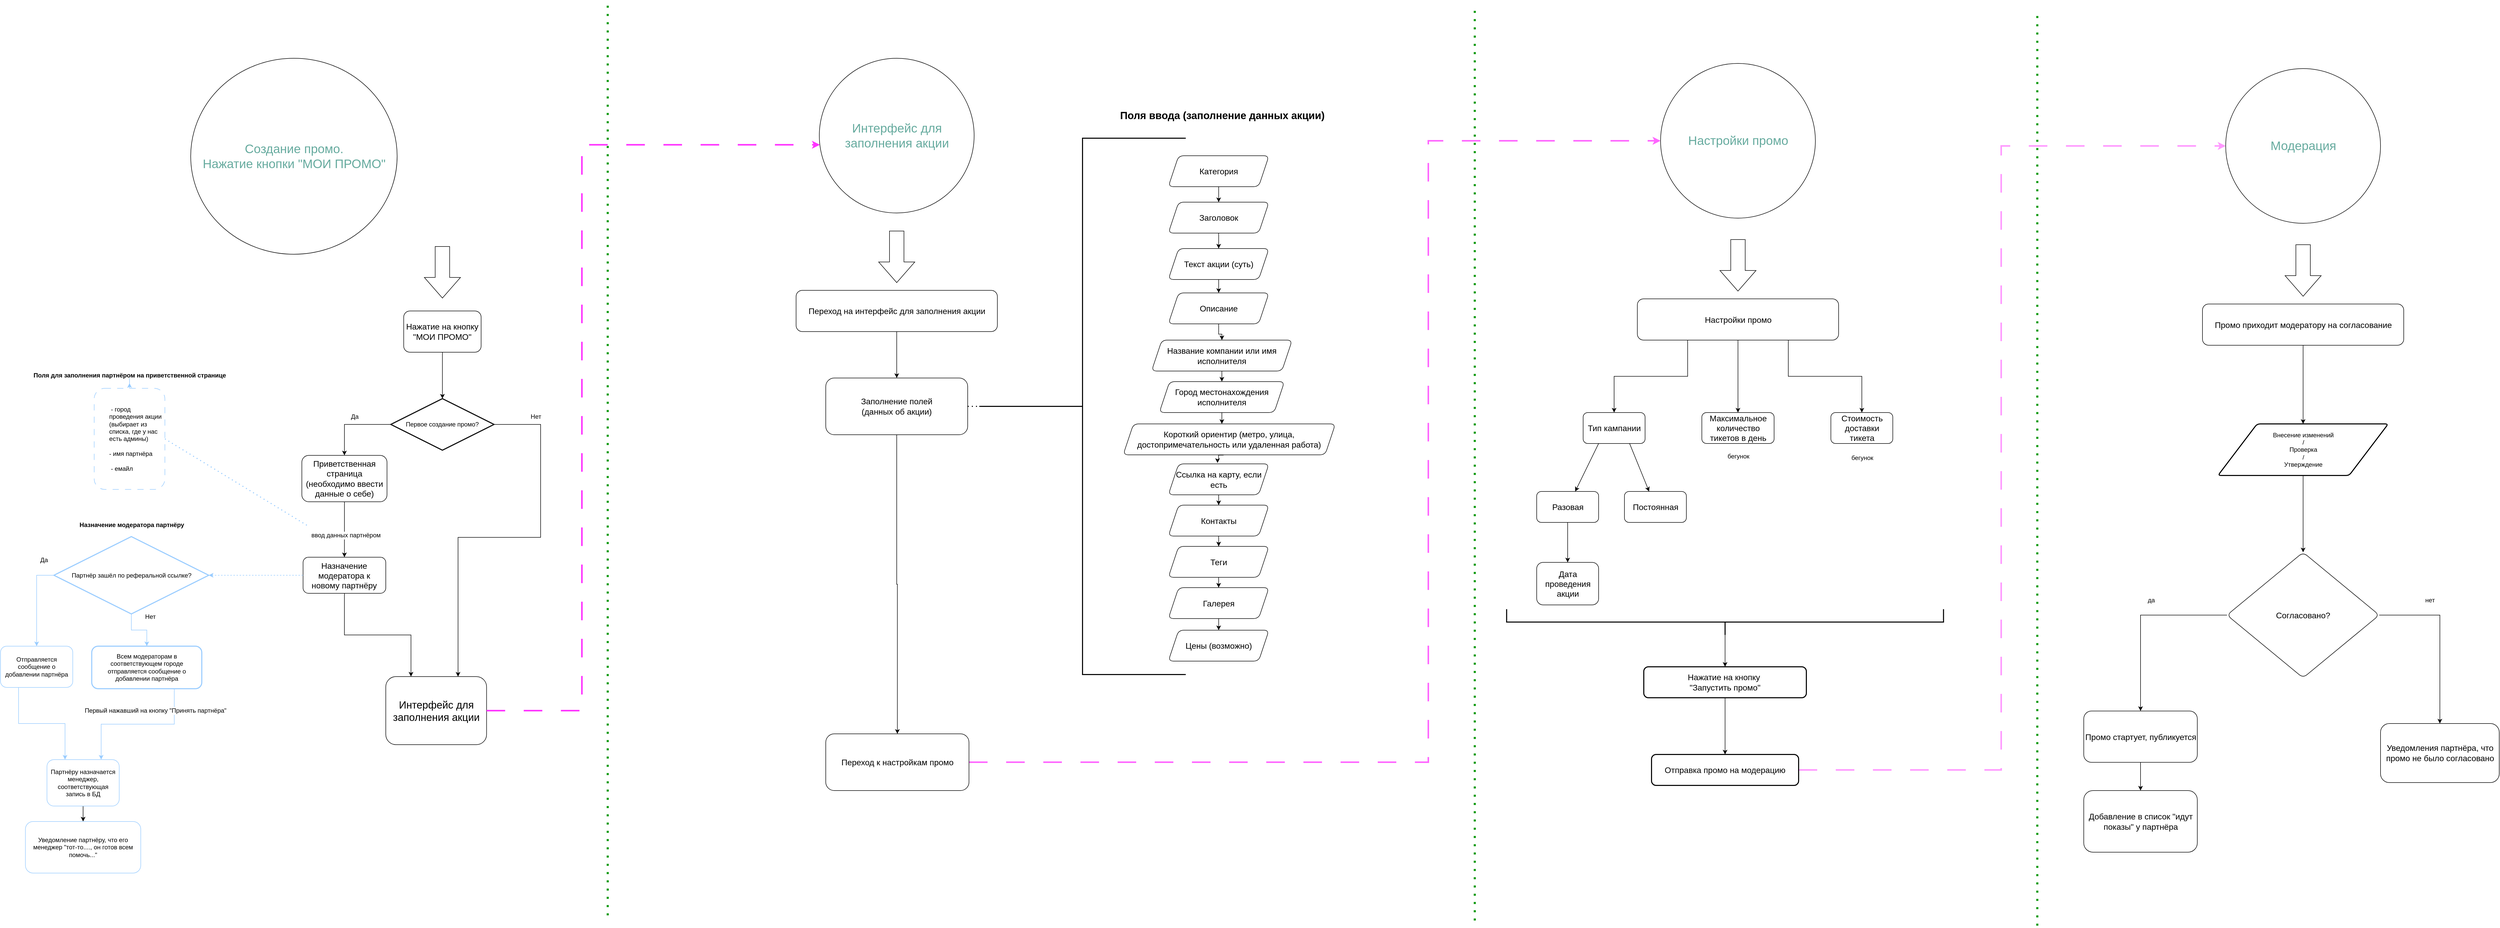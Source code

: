 <mxfile version="22.1.11" type="github">
  <diagram name="Page-1" id="97916047-d0de-89f5-080d-49f4d83e522f">
    <mxGraphModel dx="8296" dy="4424" grid="1" gridSize="10" guides="1" tooltips="1" connect="1" arrows="1" fold="1" page="1" pageScale="1.5" pageWidth="2336" pageHeight="1654" background="none" math="0" shadow="0">
      <root>
        <mxCell id="0" />
        <mxCell id="1" parent="0" />
        <mxCell id="vXLQaoK03CL5f1c-ASwQ-62" value="Нажатие на кнопку &lt;br&gt;&quot;МОИ ПРОМО&quot;" style="rounded=1;whiteSpace=wrap;html=1;fontSize=16;labelBackgroundColor=none;" vertex="1" parent="1">
          <mxGeometry x="1561.22" y="730" width="150" height="80" as="geometry" />
        </mxCell>
        <mxCell id="vXLQaoK03CL5f1c-ASwQ-68" style="edgeStyle=orthogonalEdgeStyle;rounded=0;orthogonalLoop=1;jettySize=auto;html=1;exitX=1;exitY=0.5;exitDx=0;exitDy=0;exitPerimeter=0;entryX=0.718;entryY=0.001;entryDx=0;entryDy=0;entryPerimeter=0;" edge="1" parent="1" source="vXLQaoK03CL5f1c-ASwQ-66" target="vXLQaoK03CL5f1c-ASwQ-104">
          <mxGeometry relative="1" as="geometry">
            <mxPoint x="1676.5" y="1360" as="targetPoint" />
            <mxPoint x="1756.5" y="980" as="sourcePoint" />
            <Array as="points">
              <mxPoint x="1826.5" y="950" />
              <mxPoint x="1826.5" y="1169" />
              <mxPoint x="1666.5" y="1169" />
              <mxPoint x="1666.5" y="1439" />
            </Array>
          </mxGeometry>
        </mxCell>
        <mxCell id="vXLQaoK03CL5f1c-ASwQ-69" style="edgeStyle=orthogonalEdgeStyle;rounded=0;orthogonalLoop=1;jettySize=auto;html=1;exitX=0;exitY=0.5;exitDx=0;exitDy=0;exitPerimeter=0;entryX=0.5;entryY=0;entryDx=0;entryDy=0;" edge="1" parent="1" source="vXLQaoK03CL5f1c-ASwQ-66" target="vXLQaoK03CL5f1c-ASwQ-73">
          <mxGeometry relative="1" as="geometry">
            <mxPoint x="1446.22" y="1120" as="targetPoint" />
          </mxGeometry>
        </mxCell>
        <mxCell id="vXLQaoK03CL5f1c-ASwQ-66" value="Первое создание промо?" style="strokeWidth=2;html=1;shape=mxgraph.flowchart.decision;whiteSpace=wrap;" vertex="1" parent="1">
          <mxGeometry x="1536.22" y="900" width="200" height="100" as="geometry" />
        </mxCell>
        <mxCell id="vXLQaoK03CL5f1c-ASwQ-67" style="edgeStyle=orthogonalEdgeStyle;rounded=0;orthogonalLoop=1;jettySize=auto;html=1;exitX=0.5;exitY=1;exitDx=0;exitDy=0;entryX=0.5;entryY=0;entryDx=0;entryDy=0;entryPerimeter=0;" edge="1" parent="1" source="vXLQaoK03CL5f1c-ASwQ-62" target="vXLQaoK03CL5f1c-ASwQ-66">
          <mxGeometry relative="1" as="geometry" />
        </mxCell>
        <mxCell id="vXLQaoK03CL5f1c-ASwQ-71" value="Да" style="text;html=1;align=center;verticalAlign=middle;resizable=0;points=[];autosize=1;strokeColor=none;fillColor=none;" vertex="1" parent="1">
          <mxGeometry x="1446.22" y="920" width="40" height="30" as="geometry" />
        </mxCell>
        <mxCell id="vXLQaoK03CL5f1c-ASwQ-72" value="Нет" style="text;html=1;align=center;verticalAlign=middle;resizable=0;points=[];autosize=1;strokeColor=none;fillColor=none;" vertex="1" parent="1">
          <mxGeometry x="1796.5" y="920" width="40" height="30" as="geometry" />
        </mxCell>
        <mxCell id="vXLQaoK03CL5f1c-ASwQ-80" value="" style="edgeStyle=orthogonalEdgeStyle;rounded=0;orthogonalLoop=1;jettySize=auto;html=1;" edge="1" parent="1" source="vXLQaoK03CL5f1c-ASwQ-73" target="vXLQaoK03CL5f1c-ASwQ-79">
          <mxGeometry relative="1" as="geometry" />
        </mxCell>
        <mxCell id="vXLQaoK03CL5f1c-ASwQ-73" value="Приветственная страница (необходимо ввести данные о себе)" style="rounded=1;whiteSpace=wrap;html=1;fontSize=16;" vertex="1" parent="1">
          <mxGeometry x="1363.86" y="1010" width="165" height="90" as="geometry" />
        </mxCell>
        <mxCell id="vXLQaoK03CL5f1c-ASwQ-75" value="Создание промо. &lt;br&gt;Нажатие кнопки &quot;МОИ ПРОМО&quot;" style="ellipse;whiteSpace=wrap;html=1;fontSize=24;fontColor=#67AB9F;" vertex="1" parent="1">
          <mxGeometry x="1148.5" y="240" width="400" height="380" as="geometry" />
        </mxCell>
        <mxCell id="vXLQaoK03CL5f1c-ASwQ-76" value="" style="endArrow=none;dashed=1;html=1;dashPattern=1 3;strokeWidth=2;rounded=0;exitX=1;exitY=0.5;exitDx=0;exitDy=0;strokeColor=#99CCFF;fontSize=12;entryX=0.051;entryY=-0.077;entryDx=0;entryDy=0;entryPerimeter=0;" edge="1" parent="1" source="vXLQaoK03CL5f1c-ASwQ-77" target="vXLQaoK03CL5f1c-ASwQ-102">
          <mxGeometry width="50" height="50" relative="1" as="geometry">
            <mxPoint x="1116.5" y="1165" as="sourcePoint" />
            <mxPoint x="1446.5" y="1170" as="targetPoint" />
          </mxGeometry>
        </mxCell>
        <mxCell id="vXLQaoK03CL5f1c-ASwQ-82" style="edgeStyle=orthogonalEdgeStyle;rounded=0;orthogonalLoop=1;jettySize=auto;html=1;exitX=0.5;exitY=0;exitDx=0;exitDy=0;strokeColor=#99CCFF;fontSize=12;" edge="1" parent="1" source="vXLQaoK03CL5f1c-ASwQ-77" target="vXLQaoK03CL5f1c-ASwQ-78">
          <mxGeometry relative="1" as="geometry" />
        </mxCell>
        <mxCell id="vXLQaoK03CL5f1c-ASwQ-77" value="&lt;div style=&quot;font-size: 12px;&quot;&gt;&lt;span style=&quot;white-space: pre; font-size: 12px;&quot;&gt;&#x9;&lt;/span&gt;&amp;nbsp;⁃ город &lt;span style=&quot;white-space: pre; font-size: 12px;&quot;&gt;&#x9;&lt;/span&gt;проведения акции &lt;span style=&quot;white-space: pre; font-size: 12px;&quot;&gt;&#x9;&lt;/span&gt;(выбирает из &lt;span style=&quot;white-space: pre; font-size: 12px;&quot;&gt;&#x9;&lt;/span&gt;списка, где у нас &lt;span style=&quot;white-space: pre; font-size: 12px;&quot;&gt;&#x9;&lt;/span&gt;есть админы)&lt;br style=&quot;font-size: 12px;&quot;&gt;&lt;br style=&quot;font-size: 12px;&quot;&gt;&lt;/div&gt;&lt;div style=&quot;font-size: 12px;&quot;&gt;&amp;nbsp;&lt;span style=&quot;white-space: pre; font-size: 12px;&quot;&gt;&#x9;&lt;/span&gt;⁃ имя партнёра&amp;nbsp;&lt;/div&gt;&lt;div style=&quot;font-size: 12px;&quot;&gt;&lt;br style=&quot;font-size: 12px;&quot;&gt;&lt;span style=&quot;white-space: pre; font-size: 12px;&quot;&gt;&#x9;&lt;/span&gt;&amp;nbsp;⁃ емайл&lt;/div&gt;" style="rounded=1;whiteSpace=wrap;html=1;dashed=1;dashPattern=12 12;align=left;strokeColor=#99CCFF;fontSize=12;" vertex="1" parent="1">
          <mxGeometry x="961.5" y="880" width="137" height="196" as="geometry" />
        </mxCell>
        <mxCell id="vXLQaoK03CL5f1c-ASwQ-78" value="Поля для заполнения партнёром на приветственной странице" style="text;html=1;align=center;verticalAlign=middle;resizable=0;points=[];autosize=1;strokeColor=none;fillColor=none;fontStyle=1;fontSize=12;" vertex="1" parent="1">
          <mxGeometry x="830" y="840" width="400" height="30" as="geometry" />
        </mxCell>
        <mxCell id="vXLQaoK03CL5f1c-ASwQ-105" value="" style="edgeStyle=orthogonalEdgeStyle;rounded=0;orthogonalLoop=1;jettySize=auto;html=1;entryX=0.25;entryY=0;entryDx=0;entryDy=0;" edge="1" parent="1" source="vXLQaoK03CL5f1c-ASwQ-79" target="vXLQaoK03CL5f1c-ASwQ-104">
          <mxGeometry relative="1" as="geometry" />
        </mxCell>
        <mxCell id="vXLQaoK03CL5f1c-ASwQ-79" value="Назначение модератора к новому партнёру" style="whiteSpace=wrap;html=1;fontSize=16;rounded=1;" vertex="1" parent="1">
          <mxGeometry x="1366.22" y="1207.5" width="160.28" height="70" as="geometry" />
        </mxCell>
        <mxCell id="vXLQaoK03CL5f1c-ASwQ-89" value="" style="edgeStyle=orthogonalEdgeStyle;rounded=0;orthogonalLoop=1;jettySize=auto;html=1;labelBorderColor=none;strokeColor=#99CCFF;fontSize=12;" edge="1" parent="1" source="vXLQaoK03CL5f1c-ASwQ-84" target="vXLQaoK03CL5f1c-ASwQ-88">
          <mxGeometry relative="1" as="geometry" />
        </mxCell>
        <mxCell id="vXLQaoK03CL5f1c-ASwQ-92" style="edgeStyle=orthogonalEdgeStyle;rounded=0;orthogonalLoop=1;jettySize=auto;html=1;exitX=0;exitY=0.5;exitDx=0;exitDy=0;exitPerimeter=0;labelBorderColor=none;strokeColor=#99CCFF;fontSize=12;" edge="1" parent="1" source="vXLQaoK03CL5f1c-ASwQ-84" target="vXLQaoK03CL5f1c-ASwQ-93">
          <mxGeometry relative="1" as="geometry">
            <mxPoint x="830.0" y="1380" as="targetPoint" />
          </mxGeometry>
        </mxCell>
        <mxCell id="vXLQaoK03CL5f1c-ASwQ-84" value="Партнёр зашёл по реферальной ссылке?" style="strokeWidth=2;html=1;shape=mxgraph.flowchart.decision;whiteSpace=wrap;labelBorderColor=none;strokeColor=#99CCFF;fontSize=12;" vertex="1" parent="1">
          <mxGeometry x="883.5" y="1167.5" width="300" height="150" as="geometry" />
        </mxCell>
        <mxCell id="vXLQaoK03CL5f1c-ASwQ-87" style="edgeStyle=orthogonalEdgeStyle;rounded=0;orthogonalLoop=1;jettySize=auto;html=1;exitX=0;exitY=0.5;exitDx=0;exitDy=0;entryX=1;entryY=0.5;entryDx=0;entryDy=0;entryPerimeter=0;dashed=1;strokeColor=#99CCFF;fontSize=12;" edge="1" parent="1" source="vXLQaoK03CL5f1c-ASwQ-79" target="vXLQaoK03CL5f1c-ASwQ-84">
          <mxGeometry relative="1" as="geometry" />
        </mxCell>
        <mxCell id="vXLQaoK03CL5f1c-ASwQ-96" style="edgeStyle=orthogonalEdgeStyle;rounded=0;orthogonalLoop=1;jettySize=auto;html=1;exitX=0.75;exitY=1;exitDx=0;exitDy=0;entryX=0.75;entryY=0;entryDx=0;entryDy=0;labelBorderColor=none;strokeColor=#99CCFF;fontSize=12;" edge="1" parent="1" source="vXLQaoK03CL5f1c-ASwQ-88" target="vXLQaoK03CL5f1c-ASwQ-98">
          <mxGeometry relative="1" as="geometry">
            <mxPoint x="960" y="1640" as="targetPoint" />
          </mxGeometry>
        </mxCell>
        <mxCell id="vXLQaoK03CL5f1c-ASwQ-88" value="Всем модераторам в соответствующем городе отправляется сообщение о добавлении партнёра" style="rounded=1;whiteSpace=wrap;html=1;strokeWidth=2;labelBorderColor=none;strokeColor=#99CCFF;fontSize=12;" vertex="1" parent="1">
          <mxGeometry x="956.75" y="1380" width="213.25" height="82.5" as="geometry" />
        </mxCell>
        <mxCell id="vXLQaoK03CL5f1c-ASwQ-90" value="Нет" style="text;html=1;align=center;verticalAlign=middle;resizable=0;points=[];autosize=1;strokeColor=none;fillColor=none;labelBorderColor=none;fontSize=12;" vertex="1" parent="1">
          <mxGeometry x="1050" y="1308" width="40" height="30" as="geometry" />
        </mxCell>
        <mxCell id="vXLQaoK03CL5f1c-ASwQ-91" value="Да" style="text;html=1;align=center;verticalAlign=middle;resizable=0;points=[];autosize=1;strokeColor=none;fillColor=none;labelBorderColor=none;fontSize=12;" vertex="1" parent="1">
          <mxGeometry x="843.5" y="1198" width="40" height="30" as="geometry" />
        </mxCell>
        <mxCell id="vXLQaoK03CL5f1c-ASwQ-95" style="edgeStyle=orthogonalEdgeStyle;rounded=0;orthogonalLoop=1;jettySize=auto;html=1;exitX=0.25;exitY=1;exitDx=0;exitDy=0;entryX=0.25;entryY=0;entryDx=0;entryDy=0;labelBorderColor=none;strokeColor=#99CCFF;fontSize=12;" edge="1" parent="1" source="vXLQaoK03CL5f1c-ASwQ-93" target="vXLQaoK03CL5f1c-ASwQ-98">
          <mxGeometry relative="1" as="geometry">
            <mxPoint x="940" y="1640" as="targetPoint" />
          </mxGeometry>
        </mxCell>
        <mxCell id="vXLQaoK03CL5f1c-ASwQ-93" value="Отправляется сообщение о добавлении партнёра" style="rounded=1;whiteSpace=wrap;html=1;fontSize=12;labelBorderColor=none;strokeColor=#99CCFF;" vertex="1" parent="1">
          <mxGeometry x="780" y="1380" width="140" height="80" as="geometry" />
        </mxCell>
        <mxCell id="vXLQaoK03CL5f1c-ASwQ-97" value="Первый нажавший на кнопку &quot;Принять партнёра&quot;&lt;br style=&quot;font-size: 12px;&quot;&gt;" style="text;html=1;align=center;verticalAlign=middle;resizable=0;points=[];autosize=1;strokeColor=none;fillColor=none;labelBackgroundColor=default;labelBorderColor=none;fontSize=12;" vertex="1" parent="1">
          <mxGeometry x="930" y="1490" width="300" height="30" as="geometry" />
        </mxCell>
        <mxCell id="vXLQaoK03CL5f1c-ASwQ-101" value="" style="edgeStyle=orthogonalEdgeStyle;rounded=0;orthogonalLoop=1;jettySize=auto;html=1;fontSize=12;" edge="1" parent="1" source="vXLQaoK03CL5f1c-ASwQ-98" target="vXLQaoK03CL5f1c-ASwQ-100">
          <mxGeometry relative="1" as="geometry" />
        </mxCell>
        <mxCell id="vXLQaoK03CL5f1c-ASwQ-98" value="Партнёру назначается менеджер, соответствующая запись в БД" style="rounded=1;whiteSpace=wrap;html=1;fontSize=12;labelBorderColor=none;strokeColor=#99CCFF;" vertex="1" parent="1">
          <mxGeometry x="870" y="1600" width="140" height="90" as="geometry" />
        </mxCell>
        <mxCell id="vXLQaoK03CL5f1c-ASwQ-99" value="Назначение модератора партнёру&lt;br style=&quot;font-size: 12px;&quot;&gt;" style="text;html=1;align=center;verticalAlign=middle;resizable=0;points=[];autosize=1;strokeColor=none;fillColor=none;fontStyle=1;fontSize=12;" vertex="1" parent="1">
          <mxGeometry x="918.5" y="1130" width="230" height="30" as="geometry" />
        </mxCell>
        <mxCell id="vXLQaoK03CL5f1c-ASwQ-100" value="Уведомление партнёру, что его менеджер &quot;тот-то...., он готов всем помочь...&quot;" style="rounded=1;whiteSpace=wrap;html=1;fontSize=12;labelBorderColor=none;strokeColor=#99CCFF;" vertex="1" parent="1">
          <mxGeometry x="828.25" y="1720" width="223.5" height="100" as="geometry" />
        </mxCell>
        <mxCell id="vXLQaoK03CL5f1c-ASwQ-102" value="ввод данных партнёром" style="text;html=1;align=center;verticalAlign=middle;resizable=0;points=[];autosize=1;strokeColor=none;fillColor=none;labelBackgroundColor=default;" vertex="1" parent="1">
          <mxGeometry x="1368.86" y="1150" width="160" height="30" as="geometry" />
        </mxCell>
        <mxCell id="vXLQaoK03CL5f1c-ASwQ-104" value="Интерфейс для заполнения акции" style="whiteSpace=wrap;html=1;fontSize=20;rounded=1;" vertex="1" parent="1">
          <mxGeometry x="1526.5" y="1439" width="195.28" height="132" as="geometry" />
        </mxCell>
        <mxCell id="vXLQaoK03CL5f1c-ASwQ-106" value="" style="endArrow=none;dashed=1;html=1;dashPattern=1 3;strokeWidth=4;rounded=0;strokeColor=#009900;" edge="1" parent="1">
          <mxGeometry width="50" height="50" relative="1" as="geometry">
            <mxPoint x="1956.5" y="1902.05" as="sourcePoint" />
            <mxPoint x="1956.5" y="129.999" as="targetPoint" />
          </mxGeometry>
        </mxCell>
        <mxCell id="vXLQaoK03CL5f1c-ASwQ-107" value="" style="html=1;shadow=0;dashed=0;align=center;verticalAlign=middle;shape=mxgraph.arrows2.arrow;dy=0.6;dx=40;notch=0;rotation=90;" vertex="1" parent="1">
          <mxGeometry x="1586.22" y="620" width="100" height="70" as="geometry" />
        </mxCell>
        <mxCell id="vXLQaoK03CL5f1c-ASwQ-108" value="Интерфейс для заполнения акции" style="ellipse;whiteSpace=wrap;html=1;fontSize=24;fontColor=#67AB9F;" vertex="1" parent="1">
          <mxGeometry x="2366.5" y="240" width="300" height="300" as="geometry" />
        </mxCell>
        <mxCell id="vXLQaoK03CL5f1c-ASwQ-109" style="edgeStyle=orthogonalEdgeStyle;rounded=0;orthogonalLoop=1;jettySize=auto;html=1;exitX=1;exitY=0.5;exitDx=0;exitDy=0;entryX=0.004;entryY=0.559;entryDx=0;entryDy=0;entryPerimeter=0;dashed=1;dashPattern=12 12;strokeColor=#FF33FF;strokeWidth=3;" edge="1" parent="1" source="vXLQaoK03CL5f1c-ASwQ-104" target="vXLQaoK03CL5f1c-ASwQ-108">
          <mxGeometry relative="1" as="geometry">
            <Array as="points">
              <mxPoint x="1906.5" y="1505" />
              <mxPoint x="1906.5" y="408" />
            </Array>
          </mxGeometry>
        </mxCell>
        <mxCell id="vXLQaoK03CL5f1c-ASwQ-140" value="" style="edgeStyle=orthogonalEdgeStyle;rounded=0;orthogonalLoop=1;jettySize=auto;html=1;" edge="1" parent="1" source="vXLQaoK03CL5f1c-ASwQ-110" target="vXLQaoK03CL5f1c-ASwQ-139">
          <mxGeometry relative="1" as="geometry" />
        </mxCell>
        <mxCell id="vXLQaoK03CL5f1c-ASwQ-110" value="Переход на интерфейс для заполнения акции" style="rounded=1;whiteSpace=wrap;html=1;fontSize=16;labelBackgroundColor=none;" vertex="1" parent="1">
          <mxGeometry x="2321.5" y="690" width="390" height="80" as="geometry" />
        </mxCell>
        <mxCell id="vXLQaoK03CL5f1c-ASwQ-111" value="" style="html=1;shadow=0;dashed=0;align=center;verticalAlign=middle;shape=mxgraph.arrows2.arrow;dy=0.6;dx=40;notch=0;rotation=90;" vertex="1" parent="1">
          <mxGeometry x="2466.5" y="590" width="100" height="70" as="geometry" />
        </mxCell>
        <mxCell id="vXLQaoK03CL5f1c-ASwQ-116" value="" style="edgeStyle=orthogonalEdgeStyle;rounded=0;orthogonalLoop=1;jettySize=auto;html=1;" edge="1" parent="1" source="vXLQaoK03CL5f1c-ASwQ-113" target="vXLQaoK03CL5f1c-ASwQ-115">
          <mxGeometry relative="1" as="geometry" />
        </mxCell>
        <mxCell id="vXLQaoK03CL5f1c-ASwQ-113" value="Категория" style="shape=parallelogram;perimeter=parallelogramPerimeter;whiteSpace=wrap;html=1;fixedSize=1;fontSize=16;rounded=1;labelBackgroundColor=none;" vertex="1" parent="1">
          <mxGeometry x="3042.75" y="429" width="195" height="60" as="geometry" />
        </mxCell>
        <mxCell id="vXLQaoK03CL5f1c-ASwQ-118" value="" style="edgeStyle=orthogonalEdgeStyle;rounded=0;orthogonalLoop=1;jettySize=auto;html=1;" edge="1" parent="1" source="vXLQaoK03CL5f1c-ASwQ-115" target="vXLQaoK03CL5f1c-ASwQ-117">
          <mxGeometry relative="1" as="geometry" />
        </mxCell>
        <mxCell id="vXLQaoK03CL5f1c-ASwQ-115" value="Заголовок" style="shape=parallelogram;perimeter=parallelogramPerimeter;whiteSpace=wrap;html=1;fixedSize=1;fontSize=16;rounded=1;labelBackgroundColor=none;" vertex="1" parent="1">
          <mxGeometry x="3042.75" y="519" width="195" height="60" as="geometry" />
        </mxCell>
        <mxCell id="vXLQaoK03CL5f1c-ASwQ-120" value="" style="edgeStyle=orthogonalEdgeStyle;rounded=0;orthogonalLoop=1;jettySize=auto;html=1;" edge="1" parent="1" source="vXLQaoK03CL5f1c-ASwQ-117" target="vXLQaoK03CL5f1c-ASwQ-119">
          <mxGeometry relative="1" as="geometry" />
        </mxCell>
        <mxCell id="vXLQaoK03CL5f1c-ASwQ-117" value="Текст акции (суть)" style="shape=parallelogram;perimeter=parallelogramPerimeter;whiteSpace=wrap;html=1;fixedSize=1;fontSize=16;rounded=1;labelBackgroundColor=none;" vertex="1" parent="1">
          <mxGeometry x="3042.75" y="609" width="195" height="60" as="geometry" />
        </mxCell>
        <mxCell id="vXLQaoK03CL5f1c-ASwQ-122" value="" style="edgeStyle=orthogonalEdgeStyle;rounded=0;orthogonalLoop=1;jettySize=auto;html=1;" edge="1" parent="1" source="vXLQaoK03CL5f1c-ASwQ-119" target="vXLQaoK03CL5f1c-ASwQ-121">
          <mxGeometry relative="1" as="geometry" />
        </mxCell>
        <mxCell id="vXLQaoK03CL5f1c-ASwQ-119" value="Описание" style="shape=parallelogram;perimeter=parallelogramPerimeter;whiteSpace=wrap;html=1;fixedSize=1;fontSize=16;rounded=1;labelBackgroundColor=none;" vertex="1" parent="1">
          <mxGeometry x="3042.75" y="695" width="195" height="60" as="geometry" />
        </mxCell>
        <mxCell id="vXLQaoK03CL5f1c-ASwQ-136" style="edgeStyle=orthogonalEdgeStyle;rounded=0;orthogonalLoop=1;jettySize=auto;html=1;exitX=0.5;exitY=1;exitDx=0;exitDy=0;entryX=0.5;entryY=0;entryDx=0;entryDy=0;" edge="1" parent="1" source="vXLQaoK03CL5f1c-ASwQ-121" target="vXLQaoK03CL5f1c-ASwQ-124">
          <mxGeometry relative="1" as="geometry" />
        </mxCell>
        <mxCell id="vXLQaoK03CL5f1c-ASwQ-121" value="Название компании или имя исполнителя" style="shape=parallelogram;perimeter=parallelogramPerimeter;whiteSpace=wrap;html=1;fixedSize=1;fontSize=16;rounded=1;labelBackgroundColor=none;" vertex="1" parent="1">
          <mxGeometry x="3010.25" y="786.5" width="272.5" height="60" as="geometry" />
        </mxCell>
        <mxCell id="vXLQaoK03CL5f1c-ASwQ-123" value="" style="edgeStyle=orthogonalEdgeStyle;rounded=0;orthogonalLoop=1;jettySize=auto;html=1;" edge="1" parent="1" source="vXLQaoK03CL5f1c-ASwQ-124" target="vXLQaoK03CL5f1c-ASwQ-126">
          <mxGeometry relative="1" as="geometry">
            <Array as="points">
              <mxPoint x="3146.25" y="949" />
              <mxPoint x="3146.25" y="949" />
            </Array>
          </mxGeometry>
        </mxCell>
        <mxCell id="vXLQaoK03CL5f1c-ASwQ-124" value="Город местонахождения исполнителя" style="shape=parallelogram;perimeter=parallelogramPerimeter;whiteSpace=wrap;html=1;fixedSize=1;fontSize=16;rounded=1;labelBackgroundColor=none;" vertex="1" parent="1">
          <mxGeometry x="3025.25" y="867" width="242.5" height="60" as="geometry" />
        </mxCell>
        <mxCell id="vXLQaoK03CL5f1c-ASwQ-125" value="" style="edgeStyle=orthogonalEdgeStyle;rounded=0;orthogonalLoop=1;jettySize=auto;html=1;entryX=0.489;entryY=-0.03;entryDx=0;entryDy=0;entryPerimeter=0;exitX=0.473;exitY=1.009;exitDx=0;exitDy=0;exitPerimeter=0;" edge="1" parent="1" source="vXLQaoK03CL5f1c-ASwQ-126" target="vXLQaoK03CL5f1c-ASwQ-128">
          <mxGeometry relative="1" as="geometry">
            <mxPoint x="3154.394" y="1009" as="sourcePoint" />
            <mxPoint x="3138.615" y="1024.46" as="targetPoint" />
            <Array as="points">
              <mxPoint x="3140.25" y="1010" />
              <mxPoint x="3140.25" y="1019" />
              <mxPoint x="3138.25" y="1019" />
            </Array>
          </mxGeometry>
        </mxCell>
        <mxCell id="vXLQaoK03CL5f1c-ASwQ-126" value="Короткий ориентир (метро, улица, достопримечательность или удаленная работа)" style="shape=parallelogram;perimeter=parallelogramPerimeter;whiteSpace=wrap;html=1;fixedSize=1;fontSize=16;rounded=1;labelBackgroundColor=none;" vertex="1" parent="1">
          <mxGeometry x="2955.25" y="949" width="411.25" height="60" as="geometry" />
        </mxCell>
        <mxCell id="vXLQaoK03CL5f1c-ASwQ-127" value="" style="edgeStyle=orthogonalEdgeStyle;rounded=0;orthogonalLoop=1;jettySize=auto;html=1;" edge="1" parent="1" source="vXLQaoK03CL5f1c-ASwQ-128" target="vXLQaoK03CL5f1c-ASwQ-130">
          <mxGeometry relative="1" as="geometry" />
        </mxCell>
        <mxCell id="vXLQaoK03CL5f1c-ASwQ-128" value="Ссылка на карту, если есть" style="shape=parallelogram;perimeter=parallelogramPerimeter;whiteSpace=wrap;html=1;fixedSize=1;fontSize=16;rounded=1;labelBackgroundColor=none;" vertex="1" parent="1">
          <mxGeometry x="3042.75" y="1026.5" width="195" height="60" as="geometry" />
        </mxCell>
        <mxCell id="vXLQaoK03CL5f1c-ASwQ-129" value="" style="edgeStyle=orthogonalEdgeStyle;rounded=0;orthogonalLoop=1;jettySize=auto;html=1;" edge="1" parent="1" source="vXLQaoK03CL5f1c-ASwQ-130" target="vXLQaoK03CL5f1c-ASwQ-131">
          <mxGeometry relative="1" as="geometry" />
        </mxCell>
        <mxCell id="vXLQaoK03CL5f1c-ASwQ-130" value="Контакты" style="shape=parallelogram;perimeter=parallelogramPerimeter;whiteSpace=wrap;html=1;fixedSize=1;fontSize=16;rounded=1;labelBackgroundColor=none;" vertex="1" parent="1">
          <mxGeometry x="3042.75" y="1106.5" width="195" height="60" as="geometry" />
        </mxCell>
        <mxCell id="vXLQaoK03CL5f1c-ASwQ-135" style="edgeStyle=orthogonalEdgeStyle;rounded=0;orthogonalLoop=1;jettySize=auto;html=1;exitX=0.5;exitY=1;exitDx=0;exitDy=0;entryX=0.5;entryY=0;entryDx=0;entryDy=0;" edge="1" parent="1" source="vXLQaoK03CL5f1c-ASwQ-131" target="vXLQaoK03CL5f1c-ASwQ-133">
          <mxGeometry relative="1" as="geometry" />
        </mxCell>
        <mxCell id="vXLQaoK03CL5f1c-ASwQ-131" value="Теги" style="shape=parallelogram;perimeter=parallelogramPerimeter;whiteSpace=wrap;html=1;fixedSize=1;fontSize=16;rounded=1;labelBackgroundColor=none;" vertex="1" parent="1">
          <mxGeometry x="3042.75" y="1186.5" width="195" height="60" as="geometry" />
        </mxCell>
        <mxCell id="vXLQaoK03CL5f1c-ASwQ-132" value="" style="edgeStyle=orthogonalEdgeStyle;rounded=0;orthogonalLoop=1;jettySize=auto;html=1;" edge="1" parent="1" source="vXLQaoK03CL5f1c-ASwQ-133" target="vXLQaoK03CL5f1c-ASwQ-134">
          <mxGeometry relative="1" as="geometry" />
        </mxCell>
        <mxCell id="vXLQaoK03CL5f1c-ASwQ-133" value="Галерея" style="shape=parallelogram;perimeter=parallelogramPerimeter;whiteSpace=wrap;html=1;fixedSize=1;fontSize=16;rounded=1;labelBackgroundColor=none;" vertex="1" parent="1">
          <mxGeometry x="3042.75" y="1266.5" width="195" height="60" as="geometry" />
        </mxCell>
        <mxCell id="vXLQaoK03CL5f1c-ASwQ-134" value="Цены (возможно)" style="shape=parallelogram;perimeter=parallelogramPerimeter;whiteSpace=wrap;html=1;fixedSize=1;fontSize=16;rounded=1;labelBackgroundColor=none;" vertex="1" parent="1">
          <mxGeometry x="3042.75" y="1349" width="195" height="60" as="geometry" />
        </mxCell>
        <mxCell id="vXLQaoK03CL5f1c-ASwQ-138" value="Поля ввода (заполнение данных акции)" style="text;html=1;align=center;verticalAlign=middle;resizable=0;points=[];autosize=1;strokeColor=none;fillColor=none;fontSize=20;fontStyle=1" vertex="1" parent="1">
          <mxGeometry x="2936.5" y="330" width="420" height="40" as="geometry" />
        </mxCell>
        <mxCell id="vXLQaoK03CL5f1c-ASwQ-146" value="" style="edgeStyle=orthogonalEdgeStyle;rounded=0;orthogonalLoop=1;jettySize=auto;html=1;" edge="1" parent="1" source="vXLQaoK03CL5f1c-ASwQ-139" target="vXLQaoK03CL5f1c-ASwQ-145">
          <mxGeometry relative="1" as="geometry" />
        </mxCell>
        <mxCell id="vXLQaoK03CL5f1c-ASwQ-139" value="Заполнение полей &lt;br&gt;(данных об акции)" style="whiteSpace=wrap;html=1;fontSize=16;rounded=1;labelBackgroundColor=none;" vertex="1" parent="1">
          <mxGeometry x="2379" y="860" width="275" height="110" as="geometry" />
        </mxCell>
        <mxCell id="vXLQaoK03CL5f1c-ASwQ-143" value="" style="strokeWidth=2;html=1;shape=mxgraph.flowchart.annotation_2;align=left;labelPosition=right;pointerEvents=1;" vertex="1" parent="1">
          <mxGeometry x="2676.5" y="395" width="400" height="1040" as="geometry" />
        </mxCell>
        <mxCell id="vXLQaoK03CL5f1c-ASwQ-144" value="" style="endArrow=none;dashed=1;html=1;dashPattern=1 3;strokeWidth=2;rounded=0;exitX=1;exitY=0.5;exitDx=0;exitDy=0;entryX=0;entryY=0.5;entryDx=0;entryDy=0;entryPerimeter=0;" edge="1" parent="1" source="vXLQaoK03CL5f1c-ASwQ-139" target="vXLQaoK03CL5f1c-ASwQ-143">
          <mxGeometry width="50" height="50" relative="1" as="geometry">
            <mxPoint x="2666.5" y="850" as="sourcePoint" />
            <mxPoint x="2716.5" y="800" as="targetPoint" />
          </mxGeometry>
        </mxCell>
        <mxCell id="vXLQaoK03CL5f1c-ASwQ-173" style="edgeStyle=orthogonalEdgeStyle;rounded=0;orthogonalLoop=1;jettySize=auto;html=1;exitX=1;exitY=0.5;exitDx=0;exitDy=0;entryX=0;entryY=0.5;entryDx=0;entryDy=0;strokeColor=#FF66FF;strokeWidth=3;dashed=1;dashPattern=12 12;" edge="1" parent="1" source="vXLQaoK03CL5f1c-ASwQ-145" target="vXLQaoK03CL5f1c-ASwQ-148">
          <mxGeometry relative="1" as="geometry">
            <Array as="points">
              <mxPoint x="3546.5" y="1605" />
              <mxPoint x="3546.5" y="400" />
            </Array>
          </mxGeometry>
        </mxCell>
        <mxCell id="vXLQaoK03CL5f1c-ASwQ-145" value="Переход к настройкам промо" style="whiteSpace=wrap;html=1;fontSize=16;rounded=1;labelBackgroundColor=none;" vertex="1" parent="1">
          <mxGeometry x="2379" y="1550" width="277.5" height="110" as="geometry" />
        </mxCell>
        <mxCell id="vXLQaoK03CL5f1c-ASwQ-147" value="" style="endArrow=none;dashed=1;html=1;dashPattern=1 3;strokeWidth=4;rounded=0;strokeColor=#009900;" edge="1" parent="1">
          <mxGeometry width="50" height="50" relative="1" as="geometry">
            <mxPoint x="3636.5" y="1912.05" as="sourcePoint" />
            <mxPoint x="3636.5" y="139.999" as="targetPoint" />
          </mxGeometry>
        </mxCell>
        <mxCell id="vXLQaoK03CL5f1c-ASwQ-148" value="Настройки промо" style="ellipse;whiteSpace=wrap;html=1;fontSize=24;fontColor=#67AB9F;" vertex="1" parent="1">
          <mxGeometry x="3996.5" y="250" width="300" height="300" as="geometry" />
        </mxCell>
        <mxCell id="vXLQaoK03CL5f1c-ASwQ-153" style="edgeStyle=orthogonalEdgeStyle;rounded=0;orthogonalLoop=1;jettySize=auto;html=1;exitX=0.25;exitY=1;exitDx=0;exitDy=0;" edge="1" parent="1" source="vXLQaoK03CL5f1c-ASwQ-149" target="vXLQaoK03CL5f1c-ASwQ-155">
          <mxGeometry relative="1" as="geometry">
            <mxPoint x="3836.5" y="960" as="targetPoint" />
          </mxGeometry>
        </mxCell>
        <mxCell id="vXLQaoK03CL5f1c-ASwQ-156" style="edgeStyle=orthogonalEdgeStyle;rounded=0;orthogonalLoop=1;jettySize=auto;html=1;exitX=0.5;exitY=1;exitDx=0;exitDy=0;" edge="1" parent="1" source="vXLQaoK03CL5f1c-ASwQ-149" target="vXLQaoK03CL5f1c-ASwQ-157">
          <mxGeometry relative="1" as="geometry">
            <mxPoint x="4496.5" y="940" as="targetPoint" />
          </mxGeometry>
        </mxCell>
        <mxCell id="vXLQaoK03CL5f1c-ASwQ-158" style="edgeStyle=orthogonalEdgeStyle;rounded=0;orthogonalLoop=1;jettySize=auto;html=1;exitX=0.75;exitY=1;exitDx=0;exitDy=0;" edge="1" parent="1" source="vXLQaoK03CL5f1c-ASwQ-149" target="vXLQaoK03CL5f1c-ASwQ-159">
          <mxGeometry relative="1" as="geometry">
            <mxPoint x="4446.5" y="920" as="targetPoint" />
          </mxGeometry>
        </mxCell>
        <mxCell id="vXLQaoK03CL5f1c-ASwQ-149" value="Настройки промо" style="rounded=1;whiteSpace=wrap;html=1;fontSize=16;labelBackgroundColor=none;" vertex="1" parent="1">
          <mxGeometry x="3951.5" y="706.5" width="390" height="80" as="geometry" />
        </mxCell>
        <mxCell id="vXLQaoK03CL5f1c-ASwQ-150" value="" style="html=1;shadow=0;dashed=0;align=center;verticalAlign=middle;shape=mxgraph.arrows2.arrow;dy=0.6;dx=40;notch=0;rotation=90;" vertex="1" parent="1">
          <mxGeometry x="4096.5" y="606.5" width="100" height="70" as="geometry" />
        </mxCell>
        <mxCell id="vXLQaoK03CL5f1c-ASwQ-151" value="Дата проведения акции" style="whiteSpace=wrap;html=1;fontSize=16;rounded=1;labelBackgroundColor=none;" vertex="1" parent="1">
          <mxGeometry x="3756.5" y="1217.5" width="120" height="82.5" as="geometry" />
        </mxCell>
        <mxCell id="vXLQaoK03CL5f1c-ASwQ-155" value="Тип кампании" style="rounded=1;whiteSpace=wrap;html=1;fontSize=16;" vertex="1" parent="1">
          <mxGeometry x="3846.5" y="927" width="120" height="60" as="geometry" />
        </mxCell>
        <mxCell id="vXLQaoK03CL5f1c-ASwQ-157" value="Максимальное количество тикетов в день" style="rounded=1;whiteSpace=wrap;html=1;fontSize=16;" vertex="1" parent="1">
          <mxGeometry x="4076.5" y="927" width="140" height="60" as="geometry" />
        </mxCell>
        <mxCell id="vXLQaoK03CL5f1c-ASwQ-159" value="Стоимость доставки тикета" style="rounded=1;whiteSpace=wrap;html=1;fontSize=16;" vertex="1" parent="1">
          <mxGeometry x="4326.5" y="927" width="120" height="60" as="geometry" />
        </mxCell>
        <mxCell id="vXLQaoK03CL5f1c-ASwQ-160" value="бегунок" style="text;html=1;align=center;verticalAlign=middle;resizable=0;points=[];autosize=1;strokeColor=none;fillColor=none;" vertex="1" parent="1">
          <mxGeometry x="4111.5" y="996.5" width="70" height="30" as="geometry" />
        </mxCell>
        <mxCell id="vXLQaoK03CL5f1c-ASwQ-163" value="" style="endArrow=classic;html=1;rounded=0;exitX=0.25;exitY=1;exitDx=0;exitDy=0;" edge="1" parent="1" source="vXLQaoK03CL5f1c-ASwQ-155" target="vXLQaoK03CL5f1c-ASwQ-165">
          <mxGeometry width="50" height="50" relative="1" as="geometry">
            <mxPoint x="3896.5" y="940" as="sourcePoint" />
            <mxPoint x="3816.5" y="1110" as="targetPoint" />
          </mxGeometry>
        </mxCell>
        <mxCell id="vXLQaoK03CL5f1c-ASwQ-164" value="" style="endArrow=classic;html=1;rounded=0;exitX=0.75;exitY=1;exitDx=0;exitDy=0;" edge="1" parent="1" source="vXLQaoK03CL5f1c-ASwQ-155" target="vXLQaoK03CL5f1c-ASwQ-166">
          <mxGeometry width="50" height="50" relative="1" as="geometry">
            <mxPoint x="3886.5" y="997" as="sourcePoint" />
            <mxPoint x="3986.5" y="1110" as="targetPoint" />
          </mxGeometry>
        </mxCell>
        <mxCell id="vXLQaoK03CL5f1c-ASwQ-169" value="" style="edgeStyle=orthogonalEdgeStyle;rounded=0;orthogonalLoop=1;jettySize=auto;html=1;" edge="1" parent="1" source="vXLQaoK03CL5f1c-ASwQ-165" target="vXLQaoK03CL5f1c-ASwQ-151">
          <mxGeometry relative="1" as="geometry" />
        </mxCell>
        <mxCell id="vXLQaoK03CL5f1c-ASwQ-165" value="Разовая" style="rounded=1;whiteSpace=wrap;html=1;fontSize=16;" vertex="1" parent="1">
          <mxGeometry x="3756.5" y="1080" width="120" height="60" as="geometry" />
        </mxCell>
        <mxCell id="vXLQaoK03CL5f1c-ASwQ-166" value="Постоянная" style="rounded=1;whiteSpace=wrap;html=1;fontSize=16;" vertex="1" parent="1">
          <mxGeometry x="3926.5" y="1080" width="120" height="60" as="geometry" />
        </mxCell>
        <mxCell id="vXLQaoK03CL5f1c-ASwQ-171" value="бегунок" style="text;html=1;align=center;verticalAlign=middle;resizable=0;points=[];autosize=1;strokeColor=none;fillColor=none;" vertex="1" parent="1">
          <mxGeometry x="4351.5" y="1000" width="70" height="30" as="geometry" />
        </mxCell>
        <mxCell id="vXLQaoK03CL5f1c-ASwQ-177" value="" style="edgeStyle=orthogonalEdgeStyle;rounded=0;orthogonalLoop=1;jettySize=auto;html=1;" edge="1" parent="1" source="vXLQaoK03CL5f1c-ASwQ-175" target="vXLQaoK03CL5f1c-ASwQ-176">
          <mxGeometry relative="1" as="geometry" />
        </mxCell>
        <mxCell id="vXLQaoK03CL5f1c-ASwQ-175" value="" style="strokeWidth=2;html=1;shape=mxgraph.flowchart.annotation_2;align=left;labelPosition=right;pointerEvents=1;rotation=-90;" vertex="1" parent="1">
          <mxGeometry x="4096.5" y="910" width="50" height="846.5" as="geometry" />
        </mxCell>
        <mxCell id="vXLQaoK03CL5f1c-ASwQ-179" value="" style="edgeStyle=orthogonalEdgeStyle;rounded=0;orthogonalLoop=1;jettySize=auto;html=1;" edge="1" parent="1" source="vXLQaoK03CL5f1c-ASwQ-176" target="vXLQaoK03CL5f1c-ASwQ-178">
          <mxGeometry relative="1" as="geometry" />
        </mxCell>
        <mxCell id="vXLQaoK03CL5f1c-ASwQ-176" value="Нажатие на кнопку&amp;nbsp;&lt;br style=&quot;font-size: 16px;&quot;&gt;&quot;Запустить промо&quot;" style="rounded=1;whiteSpace=wrap;html=1;align=center;strokeWidth=2;fontSize=16;" vertex="1" parent="1">
          <mxGeometry x="3964" y="1420" width="315" height="60" as="geometry" />
        </mxCell>
        <mxCell id="vXLQaoK03CL5f1c-ASwQ-183" style="edgeStyle=orthogonalEdgeStyle;rounded=0;orthogonalLoop=1;jettySize=auto;html=1;exitX=1;exitY=0.5;exitDx=0;exitDy=0;entryX=0;entryY=0.5;entryDx=0;entryDy=0;strokeWidth=3;strokeColor=#FF99FF;dashed=1;dashPattern=12 12;" edge="1" parent="1" source="vXLQaoK03CL5f1c-ASwQ-178" target="vXLQaoK03CL5f1c-ASwQ-180">
          <mxGeometry relative="1" as="geometry">
            <Array as="points">
              <mxPoint x="4656.5" y="1620" />
              <mxPoint x="4656.5" y="410" />
            </Array>
          </mxGeometry>
        </mxCell>
        <mxCell id="vXLQaoK03CL5f1c-ASwQ-178" value="Отправка промо на модерацию" style="whiteSpace=wrap;html=1;fontSize=16;rounded=1;strokeWidth=2;" vertex="1" parent="1">
          <mxGeometry x="3979" y="1590" width="285" height="60" as="geometry" />
        </mxCell>
        <mxCell id="vXLQaoK03CL5f1c-ASwQ-180" value="Модерация" style="ellipse;whiteSpace=wrap;html=1;fontSize=24;fontColor=#67AB9F;" vertex="1" parent="1">
          <mxGeometry x="5091.5" y="260" width="300" height="300" as="geometry" />
        </mxCell>
        <mxCell id="vXLQaoK03CL5f1c-ASwQ-196" style="edgeStyle=orthogonalEdgeStyle;rounded=0;orthogonalLoop=1;jettySize=auto;html=1;exitX=0.5;exitY=1;exitDx=0;exitDy=0;entryX=0.5;entryY=0;entryDx=0;entryDy=0;" edge="1" parent="1" source="vXLQaoK03CL5f1c-ASwQ-181" target="vXLQaoK03CL5f1c-ASwQ-195">
          <mxGeometry relative="1" as="geometry" />
        </mxCell>
        <mxCell id="vXLQaoK03CL5f1c-ASwQ-181" value="Промо приходит модератору на согласование" style="rounded=1;whiteSpace=wrap;html=1;fontSize=16;labelBackgroundColor=none;" vertex="1" parent="1">
          <mxGeometry x="5046.5" y="716.5" width="390" height="80" as="geometry" />
        </mxCell>
        <mxCell id="vXLQaoK03CL5f1c-ASwQ-182" value="" style="html=1;shadow=0;dashed=0;align=center;verticalAlign=middle;shape=mxgraph.arrows2.arrow;dy=0.6;dx=40;notch=0;rotation=90;" vertex="1" parent="1">
          <mxGeometry x="5191.5" y="616.5" width="100" height="70" as="geometry" />
        </mxCell>
        <mxCell id="vXLQaoK03CL5f1c-ASwQ-184" value="" style="endArrow=none;dashed=1;html=1;dashPattern=1 3;strokeWidth=4;rounded=0;strokeColor=#009900;" edge="1" parent="1">
          <mxGeometry width="50" height="50" relative="1" as="geometry">
            <mxPoint x="4726.5" y="1922.05" as="sourcePoint" />
            <mxPoint x="4726.5" y="149.999" as="targetPoint" />
          </mxGeometry>
        </mxCell>
        <mxCell id="vXLQaoK03CL5f1c-ASwQ-190" value="" style="edgeStyle=orthogonalEdgeStyle;rounded=0;orthogonalLoop=1;jettySize=auto;html=1;" edge="1" parent="1" source="vXLQaoK03CL5f1c-ASwQ-187" target="vXLQaoK03CL5f1c-ASwQ-189">
          <mxGeometry relative="1" as="geometry" />
        </mxCell>
        <mxCell id="vXLQaoK03CL5f1c-ASwQ-192" value="" style="edgeStyle=orthogonalEdgeStyle;rounded=0;orthogonalLoop=1;jettySize=auto;html=1;" edge="1" parent="1" source="vXLQaoK03CL5f1c-ASwQ-187" target="vXLQaoK03CL5f1c-ASwQ-191">
          <mxGeometry relative="1" as="geometry" />
        </mxCell>
        <mxCell id="vXLQaoK03CL5f1c-ASwQ-187" value="Согласовано?" style="rhombus;whiteSpace=wrap;html=1;fontSize=16;rounded=1;labelBackgroundColor=none;" vertex="1" parent="1">
          <mxGeometry x="5094" y="1198" width="295" height="243.5" as="geometry" />
        </mxCell>
        <mxCell id="vXLQaoK03CL5f1c-ASwQ-189" value="Уведомления партнёра, что промо не было согласовано" style="whiteSpace=wrap;html=1;fontSize=16;rounded=1;labelBackgroundColor=none;" vertex="1" parent="1">
          <mxGeometry x="5391.5" y="1530" width="230" height="114.5" as="geometry" />
        </mxCell>
        <mxCell id="vXLQaoK03CL5f1c-ASwQ-199" value="" style="edgeStyle=orthogonalEdgeStyle;rounded=0;orthogonalLoop=1;jettySize=auto;html=1;" edge="1" parent="1" source="vXLQaoK03CL5f1c-ASwQ-191" target="vXLQaoK03CL5f1c-ASwQ-198">
          <mxGeometry relative="1" as="geometry" />
        </mxCell>
        <mxCell id="vXLQaoK03CL5f1c-ASwQ-191" value="Промо стартует, публикуется" style="whiteSpace=wrap;html=1;fontSize=16;rounded=1;labelBackgroundColor=none;" vertex="1" parent="1">
          <mxGeometry x="4816.5" y="1505.75" width="220" height="99.5" as="geometry" />
        </mxCell>
        <mxCell id="vXLQaoK03CL5f1c-ASwQ-193" value="да" style="text;html=1;align=center;verticalAlign=middle;resizable=0;points=[];autosize=1;strokeColor=none;fillColor=none;" vertex="1" parent="1">
          <mxGeometry x="4926.5" y="1276" width="40" height="30" as="geometry" />
        </mxCell>
        <mxCell id="vXLQaoK03CL5f1c-ASwQ-194" value="нет" style="text;html=1;align=center;verticalAlign=middle;resizable=0;points=[];autosize=1;strokeColor=none;fillColor=none;" vertex="1" parent="1">
          <mxGeometry x="5466.5" y="1276" width="40" height="30" as="geometry" />
        </mxCell>
        <mxCell id="vXLQaoK03CL5f1c-ASwQ-197" style="edgeStyle=orthogonalEdgeStyle;rounded=0;orthogonalLoop=1;jettySize=auto;html=1;exitX=0.5;exitY=1;exitDx=0;exitDy=0;" edge="1" parent="1" source="vXLQaoK03CL5f1c-ASwQ-195" target="vXLQaoK03CL5f1c-ASwQ-187">
          <mxGeometry relative="1" as="geometry" />
        </mxCell>
        <mxCell id="vXLQaoK03CL5f1c-ASwQ-195" value="Внесение изменений&lt;br&gt;/&lt;br&gt;Проверка&lt;br&gt;/&lt;br&gt;Утверждение" style="shape=parallelogram;html=1;strokeWidth=2;perimeter=parallelogramPerimeter;whiteSpace=wrap;rounded=1;arcSize=12;size=0.23;" vertex="1" parent="1">
          <mxGeometry x="5076.5" y="949" width="330" height="100" as="geometry" />
        </mxCell>
        <mxCell id="vXLQaoK03CL5f1c-ASwQ-198" value="Добавление в список &quot;идут показы&quot; у партнёра" style="whiteSpace=wrap;html=1;fontSize=16;rounded=1;labelBackgroundColor=none;" vertex="1" parent="1">
          <mxGeometry x="4816.5" y="1660" width="220" height="119.5" as="geometry" />
        </mxCell>
      </root>
    </mxGraphModel>
  </diagram>
</mxfile>
